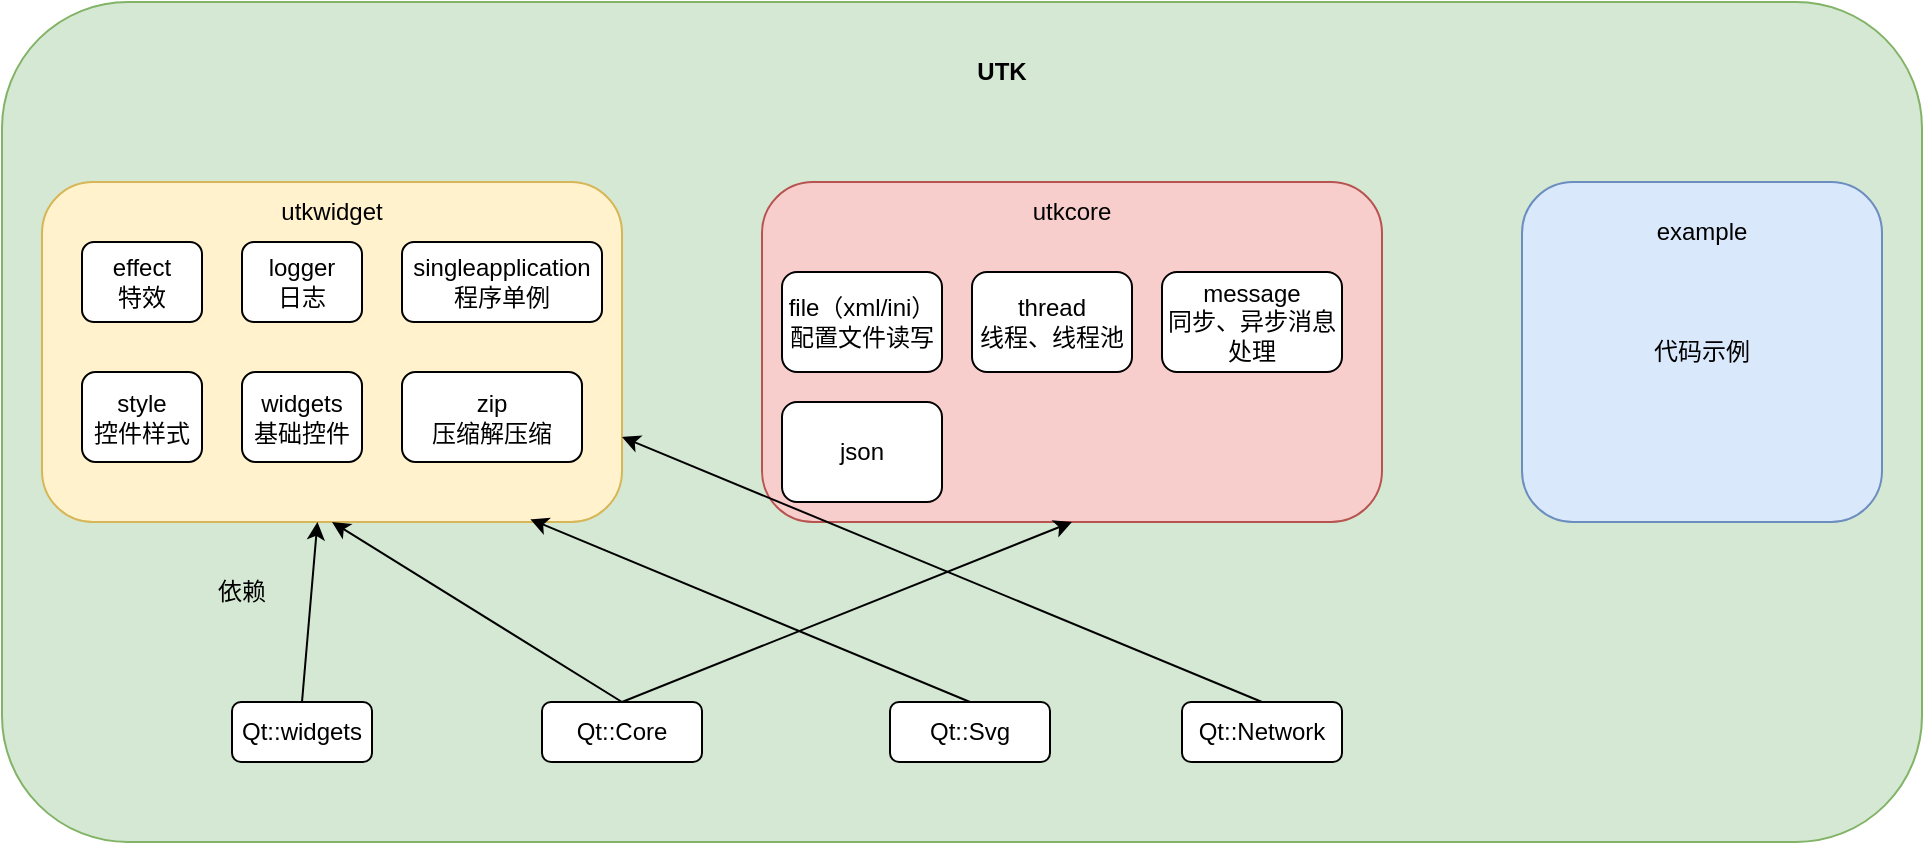<mxfile version="18.0.6" type="device"><diagram id="JrK06c3dRQBLvRS89vlD" name="第 1 页"><mxGraphModel dx="1929" dy="865" grid="0" gridSize="10" guides="1" tooltips="1" connect="1" arrows="1" fold="1" page="1" pageScale="1" pageWidth="827" pageHeight="1169" math="0" shadow="0"><root><mxCell id="0"/><mxCell id="1" parent="0"/><mxCell id="yF2Cgz4VAlLesw56Xlq0-1" value="" style="rounded=1;whiteSpace=wrap;html=1;fillColor=#d5e8d4;strokeColor=#82b366;" vertex="1" parent="1"><mxGeometry x="-30" y="170" width="960" height="420" as="geometry"/></mxCell><mxCell id="yF2Cgz4VAlLesw56Xlq0-2" value="&lt;b&gt;UTK&lt;/b&gt;" style="text;html=1;strokeColor=none;fillColor=none;align=center;verticalAlign=middle;whiteSpace=wrap;rounded=0;" vertex="1" parent="1"><mxGeometry x="440" y="190" width="60" height="30" as="geometry"/></mxCell><mxCell id="yF2Cgz4VAlLesw56Xlq0-3" value="" style="rounded=1;whiteSpace=wrap;html=1;fillColor=#fff2cc;strokeColor=#d6b656;" vertex="1" parent="1"><mxGeometry x="-10" y="260" width="290" height="170" as="geometry"/></mxCell><mxCell id="yF2Cgz4VAlLesw56Xlq0-4" value="" style="rounded=1;whiteSpace=wrap;html=1;fillColor=#f8cecc;strokeColor=#b85450;" vertex="1" parent="1"><mxGeometry x="350" y="260" width="310" height="170" as="geometry"/></mxCell><mxCell id="yF2Cgz4VAlLesw56Xlq0-5" value="代码示例" style="rounded=1;whiteSpace=wrap;html=1;fillColor=#dae8fc;strokeColor=#6c8ebf;" vertex="1" parent="1"><mxGeometry x="730" y="260" width="180" height="170" as="geometry"/></mxCell><mxCell id="yF2Cgz4VAlLesw56Xlq0-6" value="utkwidget" style="text;html=1;strokeColor=none;fillColor=none;align=center;verticalAlign=middle;whiteSpace=wrap;rounded=0;" vertex="1" parent="1"><mxGeometry x="105" y="260" width="60" height="30" as="geometry"/></mxCell><mxCell id="yF2Cgz4VAlLesw56Xlq0-7" value="utkcore" style="text;html=1;strokeColor=none;fillColor=none;align=center;verticalAlign=middle;whiteSpace=wrap;rounded=0;" vertex="1" parent="1"><mxGeometry x="475" y="260" width="60" height="30" as="geometry"/></mxCell><mxCell id="yF2Cgz4VAlLesw56Xlq0-8" value="Qt::widgets" style="rounded=1;whiteSpace=wrap;html=1;" vertex="1" parent="1"><mxGeometry x="85" y="520" width="70" height="30" as="geometry"/></mxCell><mxCell id="yF2Cgz4VAlLesw56Xlq0-9" value="Qt::Core" style="rounded=1;whiteSpace=wrap;html=1;" vertex="1" parent="1"><mxGeometry x="240" y="520" width="80" height="30" as="geometry"/></mxCell><mxCell id="yF2Cgz4VAlLesw56Xlq0-10" value="Qt::Svg" style="rounded=1;whiteSpace=wrap;html=1;" vertex="1" parent="1"><mxGeometry x="414" y="520" width="80" height="30" as="geometry"/></mxCell><mxCell id="yF2Cgz4VAlLesw56Xlq0-11" value="Qt::Network" style="rounded=1;whiteSpace=wrap;html=1;" vertex="1" parent="1"><mxGeometry x="560" y="520" width="80" height="30" as="geometry"/></mxCell><mxCell id="yF2Cgz4VAlLesw56Xlq0-18" value="" style="endArrow=classic;html=1;rounded=0;exitX=0.5;exitY=0;exitDx=0;exitDy=0;" edge="1" parent="1" source="yF2Cgz4VAlLesw56Xlq0-8" target="yF2Cgz4VAlLesw56Xlq0-3"><mxGeometry width="50" height="50" relative="1" as="geometry"><mxPoint x="120" y="440" as="sourcePoint"/><mxPoint x="170" y="390" as="targetPoint"/></mxGeometry></mxCell><mxCell id="yF2Cgz4VAlLesw56Xlq0-19" value="" style="endArrow=classic;html=1;rounded=0;entryX=0.5;entryY=1;entryDx=0;entryDy=0;exitX=0.5;exitY=0;exitDx=0;exitDy=0;" edge="1" parent="1" source="yF2Cgz4VAlLesw56Xlq0-9" target="yF2Cgz4VAlLesw56Xlq0-3"><mxGeometry width="50" height="50" relative="1" as="geometry"><mxPoint x="200" y="440" as="sourcePoint"/><mxPoint x="250" y="390" as="targetPoint"/></mxGeometry></mxCell><mxCell id="yF2Cgz4VAlLesw56Xlq0-20" value="" style="endArrow=classic;html=1;rounded=0;entryX=0.842;entryY=0.992;entryDx=0;entryDy=0;entryPerimeter=0;exitX=0.5;exitY=0;exitDx=0;exitDy=0;" edge="1" parent="1" source="yF2Cgz4VAlLesw56Xlq0-10" target="yF2Cgz4VAlLesw56Xlq0-3"><mxGeometry width="50" height="50" relative="1" as="geometry"><mxPoint x="300" y="430" as="sourcePoint"/><mxPoint x="350" y="380" as="targetPoint"/></mxGeometry></mxCell><mxCell id="yF2Cgz4VAlLesw56Xlq0-21" value="" style="endArrow=classic;html=1;rounded=0;exitX=0.5;exitY=0;exitDx=0;exitDy=0;entryX=1;entryY=0.75;entryDx=0;entryDy=0;" edge="1" parent="1" source="yF2Cgz4VAlLesw56Xlq0-11" target="yF2Cgz4VAlLesw56Xlq0-3"><mxGeometry width="50" height="50" relative="1" as="geometry"><mxPoint x="330" y="410" as="sourcePoint"/><mxPoint x="380" y="360" as="targetPoint"/></mxGeometry></mxCell><mxCell id="yF2Cgz4VAlLesw56Xlq0-22" value="" style="endArrow=classic;html=1;rounded=0;entryX=0.5;entryY=1;entryDx=0;entryDy=0;exitX=0.5;exitY=0;exitDx=0;exitDy=0;" edge="1" parent="1" source="yF2Cgz4VAlLesw56Xlq0-9" target="yF2Cgz4VAlLesw56Xlq0-4"><mxGeometry width="50" height="50" relative="1" as="geometry"><mxPoint x="250" y="450" as="sourcePoint"/><mxPoint x="300" y="400" as="targetPoint"/></mxGeometry></mxCell><mxCell id="yF2Cgz4VAlLesw56Xlq0-23" value="依赖" style="text;html=1;strokeColor=none;fillColor=none;align=center;verticalAlign=middle;whiteSpace=wrap;rounded=0;" vertex="1" parent="1"><mxGeometry x="60" y="450" width="60" height="30" as="geometry"/></mxCell><mxCell id="yF2Cgz4VAlLesw56Xlq0-24" value="effect&lt;br&gt;特效" style="rounded=1;whiteSpace=wrap;html=1;" vertex="1" parent="1"><mxGeometry x="10" y="290" width="60" height="40" as="geometry"/></mxCell><mxCell id="yF2Cgz4VAlLesw56Xlq0-25" value="logger&lt;br&gt;日志" style="rounded=1;whiteSpace=wrap;html=1;" vertex="1" parent="1"><mxGeometry x="90" y="290" width="60" height="40" as="geometry"/></mxCell><mxCell id="yF2Cgz4VAlLesw56Xlq0-26" value="singleapplication&lt;br&gt;程序单例" style="rounded=1;whiteSpace=wrap;html=1;" vertex="1" parent="1"><mxGeometry x="170" y="290" width="100" height="40" as="geometry"/></mxCell><mxCell id="yF2Cgz4VAlLesw56Xlq0-28" value="style&lt;br&gt;控件样式" style="rounded=1;whiteSpace=wrap;html=1;" vertex="1" parent="1"><mxGeometry x="10" y="355" width="60" height="45" as="geometry"/></mxCell><mxCell id="yF2Cgz4VAlLesw56Xlq0-29" value="widgets&lt;br&gt;基础控件" style="rounded=1;whiteSpace=wrap;html=1;" vertex="1" parent="1"><mxGeometry x="90" y="355" width="60" height="45" as="geometry"/></mxCell><mxCell id="yF2Cgz4VAlLesw56Xlq0-30" value="zip&lt;br&gt;压缩解压缩" style="rounded=1;whiteSpace=wrap;html=1;" vertex="1" parent="1"><mxGeometry x="170" y="355" width="90" height="45" as="geometry"/></mxCell><mxCell id="yF2Cgz4VAlLesw56Xlq0-31" style="edgeStyle=orthogonalEdgeStyle;rounded=0;orthogonalLoop=1;jettySize=auto;html=1;exitX=0.5;exitY=1;exitDx=0;exitDy=0;" edge="1" parent="1" source="yF2Cgz4VAlLesw56Xlq0-7" target="yF2Cgz4VAlLesw56Xlq0-7"><mxGeometry relative="1" as="geometry"/></mxCell><mxCell id="yF2Cgz4VAlLesw56Xlq0-32" value="file（xml/ini）&lt;br&gt;配置文件读写" style="rounded=1;whiteSpace=wrap;html=1;" vertex="1" parent="1"><mxGeometry x="360" y="305" width="80" height="50" as="geometry"/></mxCell><mxCell id="yF2Cgz4VAlLesw56Xlq0-33" value="thread&lt;br&gt;线程、线程池" style="rounded=1;whiteSpace=wrap;html=1;" vertex="1" parent="1"><mxGeometry x="455" y="305" width="80" height="50" as="geometry"/></mxCell><mxCell id="yF2Cgz4VAlLesw56Xlq0-34" value="message&lt;br&gt;同步、异步消息处理" style="rounded=1;whiteSpace=wrap;html=1;" vertex="1" parent="1"><mxGeometry x="550" y="305" width="90" height="50" as="geometry"/></mxCell><mxCell id="yF2Cgz4VAlLesw56Xlq0-35" value="example" style="text;html=1;strokeColor=none;fillColor=none;align=center;verticalAlign=middle;whiteSpace=wrap;rounded=0;" vertex="1" parent="1"><mxGeometry x="790" y="270" width="60" height="30" as="geometry"/></mxCell><mxCell id="yF2Cgz4VAlLesw56Xlq0-37" value="json" style="rounded=1;whiteSpace=wrap;html=1;" vertex="1" parent="1"><mxGeometry x="360" y="370" width="80" height="50" as="geometry"/></mxCell></root></mxGraphModel></diagram></mxfile>